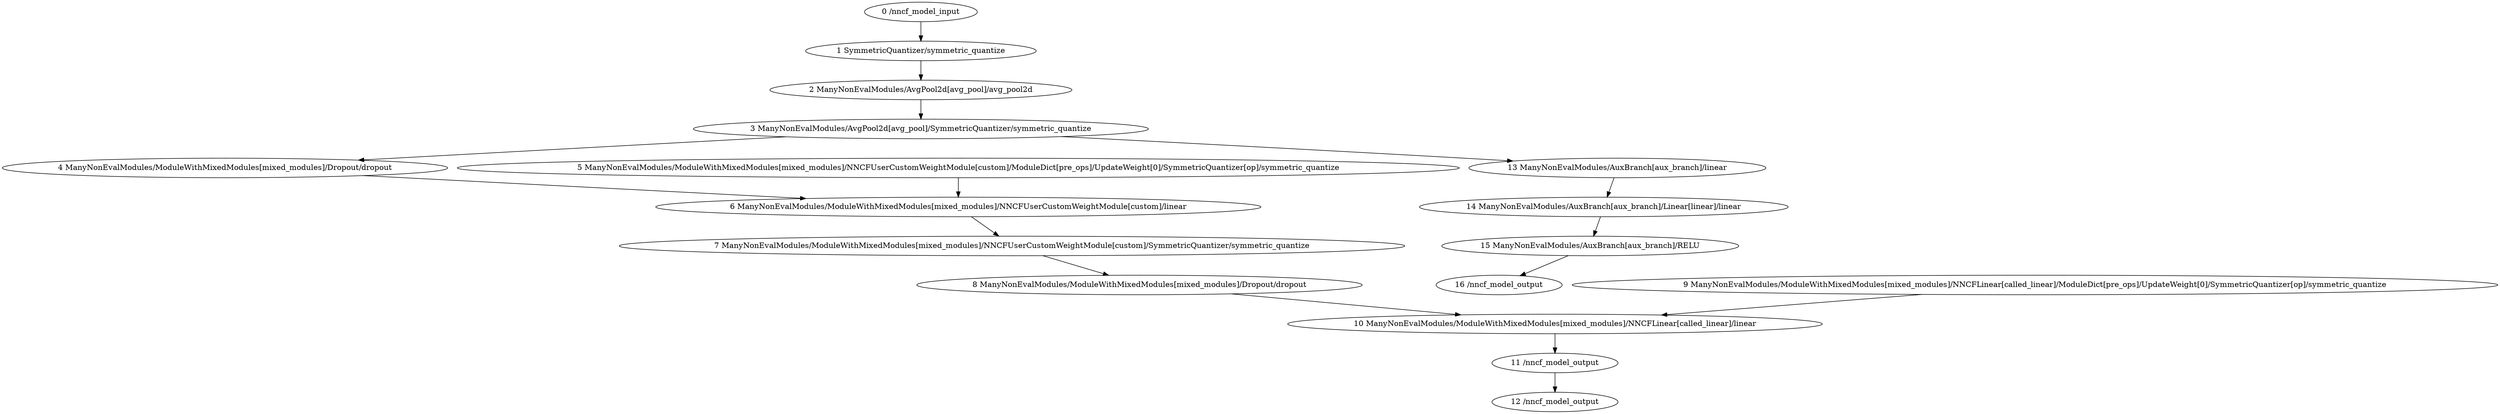 strict digraph  {
"0 /nncf_model_input" [id=0, scope="", type=nncf_model_input];
"1 SymmetricQuantizer/symmetric_quantize" [id=1, scope=SymmetricQuantizer, type=symmetric_quantize];
"2 ManyNonEvalModules/AvgPool2d[avg_pool]/avg_pool2d" [id=2, scope="ManyNonEvalModules/AvgPool2d[avg_pool]", type=avg_pool2d];
"3 ManyNonEvalModules/AvgPool2d[avg_pool]/SymmetricQuantizer/symmetric_quantize" [id=3, scope="ManyNonEvalModules/AvgPool2d[avg_pool]/SymmetricQuantizer", type=symmetric_quantize];
"4 ManyNonEvalModules/ModuleWithMixedModules[mixed_modules]/Dropout/dropout" [id=4, scope="ManyNonEvalModules/ModuleWithMixedModules[mixed_modules]/Dropout", type=dropout];
"5 ManyNonEvalModules/ModuleWithMixedModules[mixed_modules]/NNCFUserCustomWeightModule[custom]/ModuleDict[pre_ops]/UpdateWeight[0]/SymmetricQuantizer[op]/symmetric_quantize" [id=5, scope="ManyNonEvalModules/ModuleWithMixedModules[mixed_modules]/NNCFUserCustomWeightModule[custom]/ModuleDict[pre_ops]/UpdateWeight[0]/SymmetricQuantizer[op]", type=symmetric_quantize];
"6 ManyNonEvalModules/ModuleWithMixedModules[mixed_modules]/NNCFUserCustomWeightModule[custom]/linear" [id=6, scope="ManyNonEvalModules/ModuleWithMixedModules[mixed_modules]/NNCFUserCustomWeightModule[custom]", type=linear];
"7 ManyNonEvalModules/ModuleWithMixedModules[mixed_modules]/NNCFUserCustomWeightModule[custom]/SymmetricQuantizer/symmetric_quantize" [id=7, scope="ManyNonEvalModules/ModuleWithMixedModules[mixed_modules]/NNCFUserCustomWeightModule[custom]/SymmetricQuantizer", type=symmetric_quantize];
"8 ManyNonEvalModules/ModuleWithMixedModules[mixed_modules]/Dropout/dropout" [id=8, scope="ManyNonEvalModules/ModuleWithMixedModules[mixed_modules]/Dropout", type=dropout];
"9 ManyNonEvalModules/ModuleWithMixedModules[mixed_modules]/NNCFLinear[called_linear]/ModuleDict[pre_ops]/UpdateWeight[0]/SymmetricQuantizer[op]/symmetric_quantize" [id=9, scope="ManyNonEvalModules/ModuleWithMixedModules[mixed_modules]/NNCFLinear[called_linear]/ModuleDict[pre_ops]/UpdateWeight[0]/SymmetricQuantizer[op]", type=symmetric_quantize];
"10 ManyNonEvalModules/ModuleWithMixedModules[mixed_modules]/NNCFLinear[called_linear]/linear" [id=10, scope="ManyNonEvalModules/ModuleWithMixedModules[mixed_modules]/NNCFLinear[called_linear]", type=linear];
"11 /nncf_model_output" [id=11, scope="", type=nncf_model_output];
"12 /nncf_model_output" [id=12, scope="", type=nncf_model_output];
"13 ManyNonEvalModules/AuxBranch[aux_branch]/linear" [id=13, scope="ManyNonEvalModules/AuxBranch[aux_branch]", type=linear];
"14 ManyNonEvalModules/AuxBranch[aux_branch]/Linear[linear]/linear" [id=14, scope="ManyNonEvalModules/AuxBranch[aux_branch]/Linear[linear]", type=linear];
"15 ManyNonEvalModules/AuxBranch[aux_branch]/RELU" [id=15, scope="ManyNonEvalModules/AuxBranch[aux_branch]", type=RELU];
"16 /nncf_model_output" [id=16, scope="", type=nncf_model_output];
"0 /nncf_model_input" -> "1 SymmetricQuantizer/symmetric_quantize";
"1 SymmetricQuantizer/symmetric_quantize" -> "2 ManyNonEvalModules/AvgPool2d[avg_pool]/avg_pool2d";
"2 ManyNonEvalModules/AvgPool2d[avg_pool]/avg_pool2d" -> "3 ManyNonEvalModules/AvgPool2d[avg_pool]/SymmetricQuantizer/symmetric_quantize";
"3 ManyNonEvalModules/AvgPool2d[avg_pool]/SymmetricQuantizer/symmetric_quantize" -> "4 ManyNonEvalModules/ModuleWithMixedModules[mixed_modules]/Dropout/dropout";
"4 ManyNonEvalModules/ModuleWithMixedModules[mixed_modules]/Dropout/dropout" -> "6 ManyNonEvalModules/ModuleWithMixedModules[mixed_modules]/NNCFUserCustomWeightModule[custom]/linear";
"5 ManyNonEvalModules/ModuleWithMixedModules[mixed_modules]/NNCFUserCustomWeightModule[custom]/ModuleDict[pre_ops]/UpdateWeight[0]/SymmetricQuantizer[op]/symmetric_quantize" -> "6 ManyNonEvalModules/ModuleWithMixedModules[mixed_modules]/NNCFUserCustomWeightModule[custom]/linear";
"6 ManyNonEvalModules/ModuleWithMixedModules[mixed_modules]/NNCFUserCustomWeightModule[custom]/linear" -> "7 ManyNonEvalModules/ModuleWithMixedModules[mixed_modules]/NNCFUserCustomWeightModule[custom]/SymmetricQuantizer/symmetric_quantize";
"7 ManyNonEvalModules/ModuleWithMixedModules[mixed_modules]/NNCFUserCustomWeightModule[custom]/SymmetricQuantizer/symmetric_quantize" -> "8 ManyNonEvalModules/ModuleWithMixedModules[mixed_modules]/Dropout/dropout";
"3 ManyNonEvalModules/AvgPool2d[avg_pool]/SymmetricQuantizer/symmetric_quantize" -> "13 ManyNonEvalModules/AuxBranch[aux_branch]/linear";
"8 ManyNonEvalModules/ModuleWithMixedModules[mixed_modules]/Dropout/dropout" -> "10 ManyNonEvalModules/ModuleWithMixedModules[mixed_modules]/NNCFLinear[called_linear]/linear";
"9 ManyNonEvalModules/ModuleWithMixedModules[mixed_modules]/NNCFLinear[called_linear]/ModuleDict[pre_ops]/UpdateWeight[0]/SymmetricQuantizer[op]/symmetric_quantize" -> "10 ManyNonEvalModules/ModuleWithMixedModules[mixed_modules]/NNCFLinear[called_linear]/linear";
"10 ManyNonEvalModules/ModuleWithMixedModules[mixed_modules]/NNCFLinear[called_linear]/linear" -> "11 /nncf_model_output";
"11 /nncf_model_output" -> "12 /nncf_model_output";
"13 ManyNonEvalModules/AuxBranch[aux_branch]/linear" -> "14 ManyNonEvalModules/AuxBranch[aux_branch]/Linear[linear]/linear";
"14 ManyNonEvalModules/AuxBranch[aux_branch]/Linear[linear]/linear" -> "15 ManyNonEvalModules/AuxBranch[aux_branch]/RELU";
"15 ManyNonEvalModules/AuxBranch[aux_branch]/RELU" -> "16 /nncf_model_output";
}
